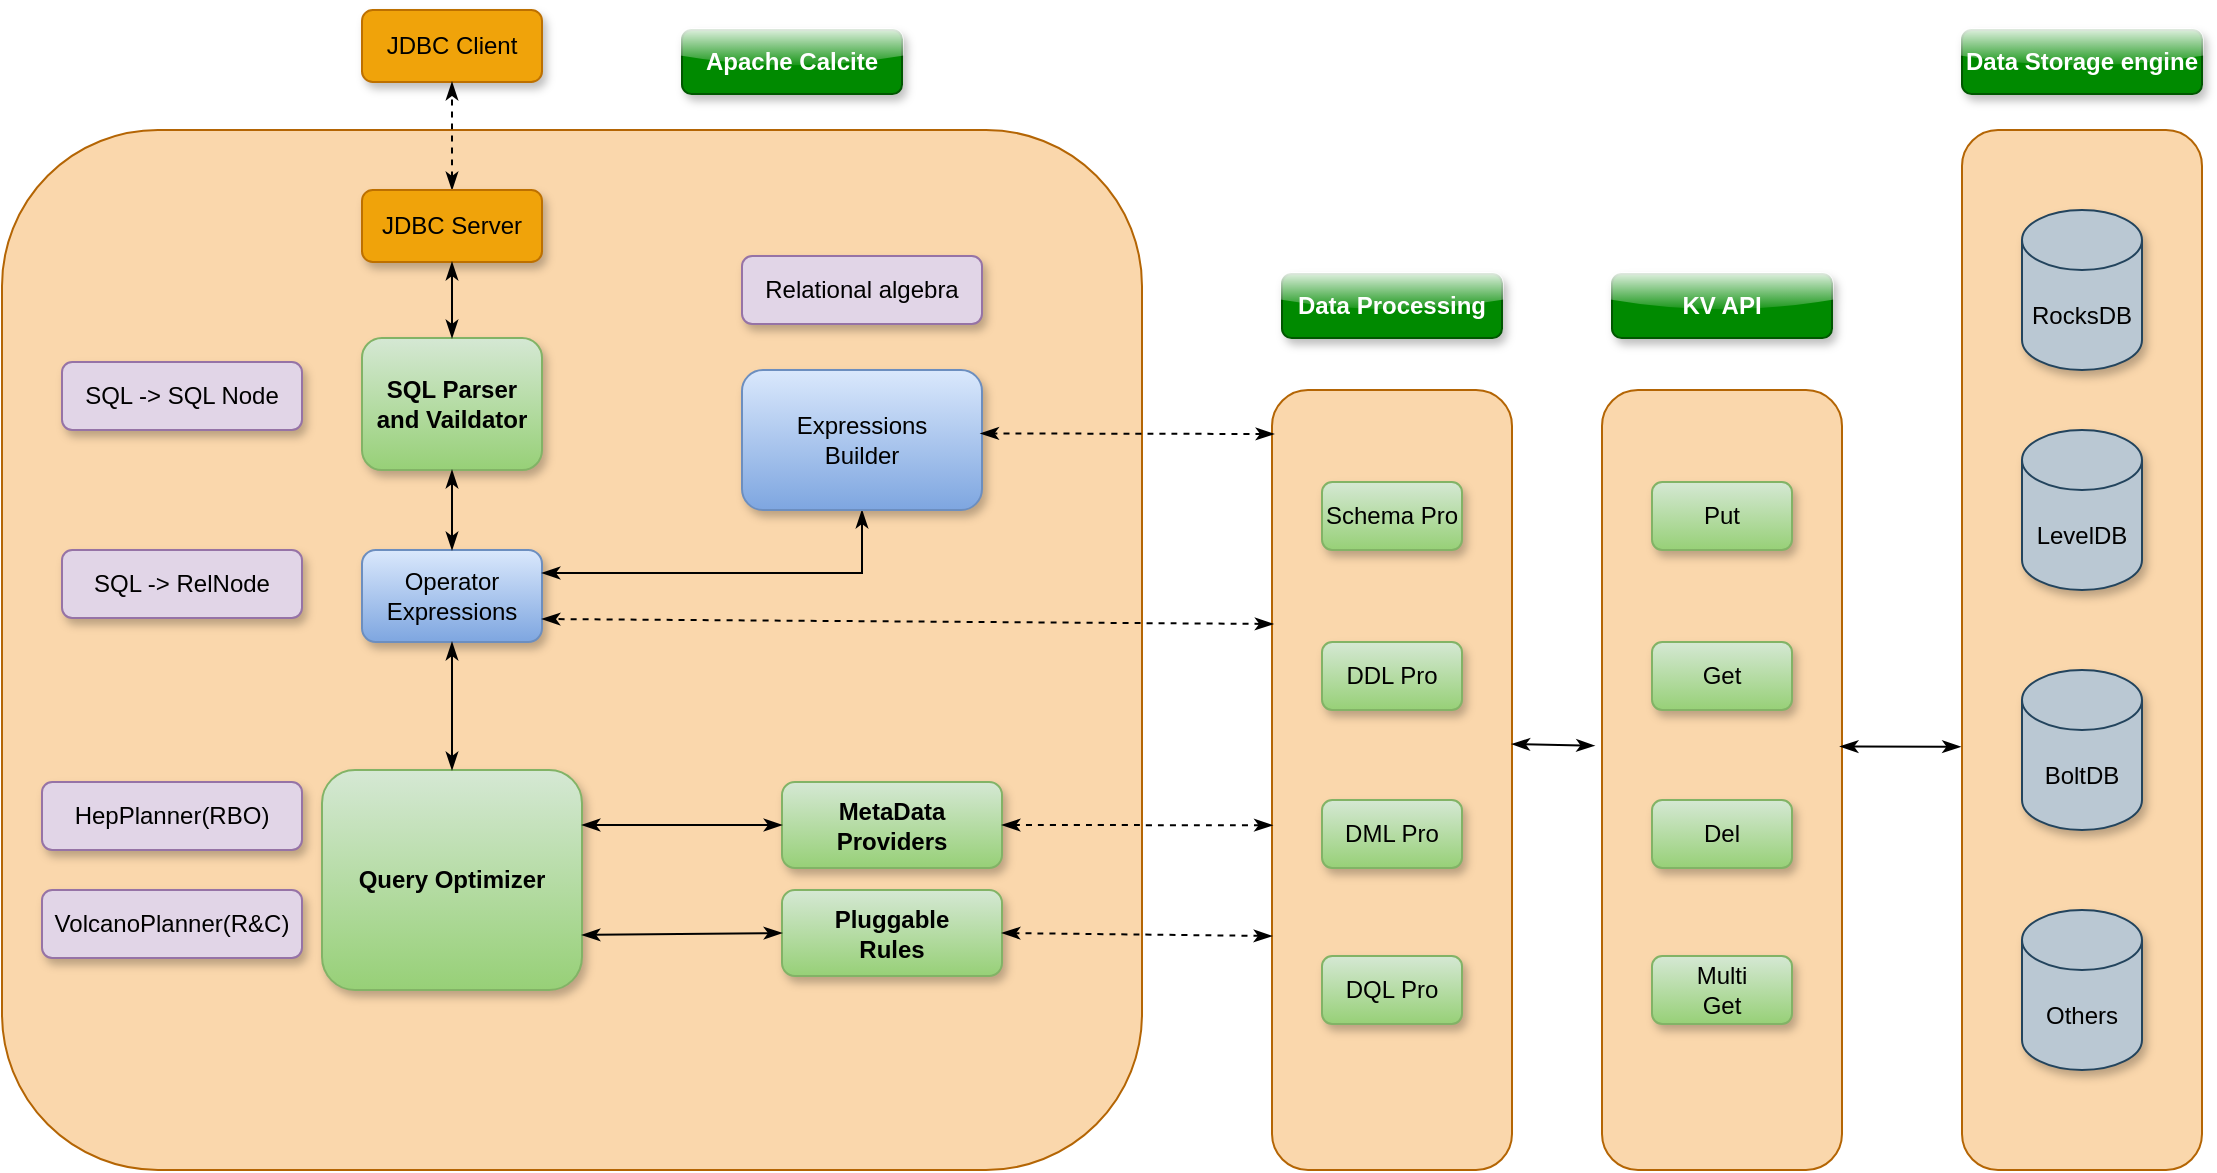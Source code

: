 <mxfile version="15.3.4" type="github">
  <diagram id="HBHdWC7SzEduz1R7-0jp" name="Page-1">
    <mxGraphModel dx="2519" dy="773" grid="1" gridSize="10" guides="1" tooltips="1" connect="1" arrows="1" fold="1" page="1" pageScale="1" pageWidth="1169" pageHeight="827" math="0" shadow="0">
      <root>
        <mxCell id="0" />
        <mxCell id="1" parent="0" />
        <mxCell id="djNdCWOYUqXFb6dIhVZj-1" value="" style="rounded=1;whiteSpace=wrap;html=1;hachureGap=4;pointerEvents=0;strokeWidth=1;glass=0;shadow=0;fillColor=#fad7ac;strokeColor=#b46504;" parent="1" vertex="1">
          <mxGeometry x="-50" y="520" width="570" height="520" as="geometry" />
        </mxCell>
        <mxCell id="djNdCWOYUqXFb6dIhVZj-2" value="Apache Calcite" style="rounded=1;whiteSpace=wrap;html=1;hachureGap=4;pointerEvents=0;fillColor=#008a00;strokeColor=#005700;fontColor=#ffffff;fontStyle=1;shadow=1;glass=1;" parent="1" vertex="1">
          <mxGeometry x="290" y="470" width="110" height="32" as="geometry" />
        </mxCell>
        <mxCell id="djNdCWOYUqXFb6dIhVZj-3" value="JDBC Client" style="rounded=1;whiteSpace=wrap;html=1;shadow=1;glass=0;hachureGap=4;pointerEvents=0;strokeWidth=1;fillColor=#f0a30a;strokeColor=#BD7000;fontColor=#000000;sketch=0;" parent="1" vertex="1">
          <mxGeometry x="130" y="460" width="90" height="36" as="geometry" />
        </mxCell>
        <mxCell id="djNdCWOYUqXFb6dIhVZj-12" value="" style="edgeStyle=none;curved=1;rounded=0;orthogonalLoop=1;jettySize=auto;html=1;endArrow=classicThin;sourcePerimeterSpacing=8;targetPerimeterSpacing=8;dashed=1;startArrow=classicThin;startFill=1;endFill=1;entryX=0.5;entryY=1;entryDx=0;entryDy=0;exitX=0.5;exitY=0;exitDx=0;exitDy=0;" parent="1" source="djNdCWOYUqXFb6dIhVZj-5" target="djNdCWOYUqXFb6dIhVZj-3" edge="1">
          <mxGeometry relative="1" as="geometry">
            <mxPoint x="173" y="540" as="sourcePoint" />
            <Array as="points" />
          </mxGeometry>
        </mxCell>
        <mxCell id="djNdCWOYUqXFb6dIhVZj-5" value="JDBC Server" style="rounded=1;whiteSpace=wrap;html=1;shadow=1;glass=0;hachureGap=4;pointerEvents=0;strokeWidth=1;fillColor=#f0a30a;strokeColor=#BD7000;fontColor=#000000;" parent="1" vertex="1">
          <mxGeometry x="130" y="550" width="90" height="36" as="geometry" />
        </mxCell>
        <mxCell id="djNdCWOYUqXFb6dIhVZj-6" value="SQL Parser&lt;br&gt;and Vaildator" style="rounded=1;whiteSpace=wrap;html=1;shadow=1;glass=0;hachureGap=4;pointerEvents=0;strokeWidth=1;fillColor=#d5e8d4;fontStyle=1;strokeColor=#82b366;gradientColor=#97d077;" parent="1" vertex="1">
          <mxGeometry x="130" y="624" width="90" height="66" as="geometry" />
        </mxCell>
        <mxCell id="djNdCWOYUqXFb6dIhVZj-7" value="Operator&lt;br&gt;Expressions" style="rounded=1;whiteSpace=wrap;html=1;shadow=1;glass=0;hachureGap=4;pointerEvents=0;strokeWidth=1;fillColor=#dae8fc;gradientColor=#7ea6e0;strokeColor=#6c8ebf;" parent="1" vertex="1">
          <mxGeometry x="130" y="730" width="90" height="46" as="geometry" />
        </mxCell>
        <mxCell id="djNdCWOYUqXFb6dIhVZj-8" value="Query Optimizer" style="rounded=1;whiteSpace=wrap;html=1;shadow=1;glass=0;hachureGap=4;pointerEvents=0;strokeWidth=1;fillColor=#d5e8d4;fontStyle=1;gradientColor=#97d077;strokeColor=#82b366;" parent="1" vertex="1">
          <mxGeometry x="110" y="840" width="130" height="110" as="geometry" />
        </mxCell>
        <mxCell id="djNdCWOYUqXFb6dIhVZj-17" style="edgeStyle=orthogonalEdgeStyle;rounded=0;orthogonalLoop=1;jettySize=auto;html=1;exitX=0.5;exitY=1;exitDx=0;exitDy=0;startArrow=classicThin;startFill=1;endArrow=classicThin;endFill=1;sourcePerimeterSpacing=8;targetPerimeterSpacing=8;entryX=1;entryY=0.25;entryDx=0;entryDy=0;" parent="1" source="djNdCWOYUqXFb6dIhVZj-9" target="djNdCWOYUqXFb6dIhVZj-7" edge="1">
          <mxGeometry relative="1" as="geometry" />
        </mxCell>
        <mxCell id="djNdCWOYUqXFb6dIhVZj-9" value="Expressions&lt;br&gt;Builder" style="rounded=1;whiteSpace=wrap;html=1;shadow=1;glass=0;hachureGap=4;pointerEvents=0;strokeWidth=1;fillColor=#dae8fc;gradientColor=#7ea6e0;strokeColor=#6c8ebf;" parent="1" vertex="1">
          <mxGeometry x="320" y="640" width="120" height="70" as="geometry" />
        </mxCell>
        <mxCell id="djNdCWOYUqXFb6dIhVZj-10" value="MetaData&lt;br&gt;Providers" style="rounded=1;whiteSpace=wrap;html=1;shadow=1;glass=0;hachureGap=4;pointerEvents=0;strokeWidth=1;fillColor=#d5e8d4;fontStyle=1;gradientColor=#97d077;strokeColor=#82b366;" parent="1" vertex="1">
          <mxGeometry x="340" y="846" width="110" height="43" as="geometry" />
        </mxCell>
        <mxCell id="djNdCWOYUqXFb6dIhVZj-11" value="Pluggable&lt;br&gt;Rules" style="rounded=1;whiteSpace=wrap;html=1;shadow=1;glass=0;hachureGap=4;pointerEvents=0;strokeWidth=1;fillColor=#d5e8d4;fontStyle=1;gradientColor=#97d077;strokeColor=#82b366;" parent="1" vertex="1">
          <mxGeometry x="340" y="900" width="110" height="43" as="geometry" />
        </mxCell>
        <mxCell id="djNdCWOYUqXFb6dIhVZj-13" value="" style="edgeStyle=none;curved=1;rounded=0;orthogonalLoop=1;jettySize=auto;html=1;endArrow=classicThin;sourcePerimeterSpacing=8;targetPerimeterSpacing=8;startArrow=classicThin;startFill=1;endFill=1;entryX=0.5;entryY=1;entryDx=0;entryDy=0;exitX=0.5;exitY=0;exitDx=0;exitDy=0;" parent="1" source="djNdCWOYUqXFb6dIhVZj-6" target="djNdCWOYUqXFb6dIhVZj-5" edge="1">
          <mxGeometry relative="1" as="geometry">
            <mxPoint x="175" y="620" as="sourcePoint" />
            <mxPoint x="175.21" y="596" as="targetPoint" />
          </mxGeometry>
        </mxCell>
        <mxCell id="djNdCWOYUqXFb6dIhVZj-14" value="" style="edgeStyle=none;curved=1;rounded=0;orthogonalLoop=1;jettySize=auto;html=1;endArrow=classicThin;sourcePerimeterSpacing=8;targetPerimeterSpacing=8;startArrow=classicThin;startFill=1;endFill=1;exitX=0.5;exitY=0;exitDx=0;exitDy=0;" parent="1" source="djNdCWOYUqXFb6dIhVZj-7" edge="1">
          <mxGeometry relative="1" as="geometry">
            <mxPoint x="185" y="634.0" as="sourcePoint" />
            <mxPoint x="175" y="690" as="targetPoint" />
          </mxGeometry>
        </mxCell>
        <mxCell id="djNdCWOYUqXFb6dIhVZj-15" value="" style="edgeStyle=none;curved=1;rounded=0;orthogonalLoop=1;jettySize=auto;html=1;endArrow=classicThin;sourcePerimeterSpacing=8;targetPerimeterSpacing=8;startArrow=classicThin;startFill=1;endFill=1;entryX=0.5;entryY=1;entryDx=0;entryDy=0;exitX=0.5;exitY=0;exitDx=0;exitDy=0;" parent="1" source="djNdCWOYUqXFb6dIhVZj-8" target="djNdCWOYUqXFb6dIhVZj-7" edge="1">
          <mxGeometry relative="1" as="geometry">
            <mxPoint x="240" y="804.0" as="sourcePoint" />
            <mxPoint x="240" y="766" as="targetPoint" />
          </mxGeometry>
        </mxCell>
        <mxCell id="djNdCWOYUqXFb6dIhVZj-19" value="" style="edgeStyle=none;curved=1;rounded=0;orthogonalLoop=1;jettySize=auto;html=1;endArrow=classicThin;sourcePerimeterSpacing=8;targetPerimeterSpacing=8;startArrow=classicThin;startFill=1;endFill=1;entryX=0;entryY=0.5;entryDx=0;entryDy=0;exitX=1;exitY=0.25;exitDx=0;exitDy=0;" parent="1" source="djNdCWOYUqXFb6dIhVZj-8" target="djNdCWOYUqXFb6dIhVZj-10" edge="1">
          <mxGeometry relative="1" as="geometry">
            <mxPoint x="185" y="850" as="sourcePoint" />
            <mxPoint x="185" y="786" as="targetPoint" />
          </mxGeometry>
        </mxCell>
        <mxCell id="djNdCWOYUqXFb6dIhVZj-20" value="" style="edgeStyle=none;curved=1;rounded=0;orthogonalLoop=1;jettySize=auto;html=1;endArrow=classicThin;sourcePerimeterSpacing=8;targetPerimeterSpacing=8;startArrow=classicThin;startFill=1;endFill=1;entryX=0;entryY=0.5;entryDx=0;entryDy=0;exitX=1;exitY=0.75;exitDx=0;exitDy=0;" parent="1" source="djNdCWOYUqXFb6dIhVZj-8" target="djNdCWOYUqXFb6dIhVZj-11" edge="1">
          <mxGeometry relative="1" as="geometry">
            <mxPoint x="250" y="877.5" as="sourcePoint" />
            <mxPoint x="350" y="877.5" as="targetPoint" />
          </mxGeometry>
        </mxCell>
        <mxCell id="djNdCWOYUqXFb6dIhVZj-21" value="Data Processing" style="rounded=1;whiteSpace=wrap;html=1;hachureGap=4;pointerEvents=0;fillColor=#008a00;strokeColor=#005700;fontColor=#ffffff;fontStyle=1;shadow=1;glass=1;" parent="1" vertex="1">
          <mxGeometry x="590" y="592" width="110" height="32" as="geometry" />
        </mxCell>
        <mxCell id="djNdCWOYUqXFb6dIhVZj-22" value="KV API" style="rounded=1;whiteSpace=wrap;html=1;hachureGap=4;pointerEvents=0;fillColor=#008a00;strokeColor=#005700;fontColor=#ffffff;fontStyle=1;shadow=1;glass=1;" parent="1" vertex="1">
          <mxGeometry x="755" y="592" width="110" height="32" as="geometry" />
        </mxCell>
        <mxCell id="djNdCWOYUqXFb6dIhVZj-23" value="Data Storage engine" style="rounded=1;whiteSpace=wrap;html=1;hachureGap=4;pointerEvents=0;fillColor=#008a00;strokeColor=#005700;fontColor=#ffffff;fontStyle=1;shadow=1;glass=1;" parent="1" vertex="1">
          <mxGeometry x="930" y="470" width="120" height="32" as="geometry" />
        </mxCell>
        <mxCell id="djNdCWOYUqXFb6dIhVZj-24" value="" style="rounded=1;whiteSpace=wrap;html=1;shadow=0;glass=0;hachureGap=4;pointerEvents=0;strokeWidth=1;fillColor=#fad7ac;strokeColor=#b46504;" parent="1" vertex="1">
          <mxGeometry x="585" y="650" width="120" height="390" as="geometry" />
        </mxCell>
        <mxCell id="djNdCWOYUqXFb6dIhVZj-25" value="" style="rounded=1;whiteSpace=wrap;html=1;shadow=0;glass=0;hachureGap=4;pointerEvents=0;strokeWidth=1;fillColor=#fad7ac;strokeColor=#b46504;" parent="1" vertex="1">
          <mxGeometry x="750" y="650" width="120" height="390" as="geometry" />
        </mxCell>
        <mxCell id="djNdCWOYUqXFb6dIhVZj-26" value="" style="rounded=1;whiteSpace=wrap;html=1;shadow=0;glass=0;hachureGap=4;pointerEvents=0;strokeWidth=1;fillColor=#fad7ac;strokeColor=#b46504;" parent="1" vertex="1">
          <mxGeometry x="930" y="520" width="120" height="520" as="geometry" />
        </mxCell>
        <mxCell id="djNdCWOYUqXFb6dIhVZj-27" value="" style="edgeStyle=none;curved=1;rounded=0;orthogonalLoop=1;jettySize=auto;html=1;endArrow=classicThin;sourcePerimeterSpacing=8;targetPerimeterSpacing=8;dashed=1;startArrow=classicThin;startFill=1;endFill=1;entryX=0.994;entryY=0.453;entryDx=0;entryDy=0;entryPerimeter=0;" parent="1" target="djNdCWOYUqXFb6dIhVZj-9" edge="1">
          <mxGeometry relative="1" as="geometry">
            <mxPoint x="586" y="672" as="sourcePoint" />
            <mxPoint x="480" y="730" as="targetPoint" />
            <Array as="points" />
          </mxGeometry>
        </mxCell>
        <mxCell id="djNdCWOYUqXFb6dIhVZj-28" value="" style="edgeStyle=none;curved=1;rounded=0;orthogonalLoop=1;jettySize=auto;html=1;endArrow=classicThin;sourcePerimeterSpacing=8;targetPerimeterSpacing=8;dashed=1;startArrow=classicThin;startFill=1;endFill=1;entryX=1;entryY=0.75;entryDx=0;entryDy=0;exitX=0.005;exitY=0.3;exitDx=0;exitDy=0;exitPerimeter=0;" parent="1" source="djNdCWOYUqXFb6dIhVZj-24" target="djNdCWOYUqXFb6dIhVZj-7" edge="1">
          <mxGeometry relative="1" as="geometry">
            <mxPoint x="591.52" y="681.06" as="sourcePoint" />
            <mxPoint x="449.28" y="681.71" as="targetPoint" />
            <Array as="points" />
          </mxGeometry>
        </mxCell>
        <mxCell id="djNdCWOYUqXFb6dIhVZj-29" value="" style="edgeStyle=none;curved=1;rounded=0;orthogonalLoop=1;jettySize=auto;html=1;endArrow=classicThin;sourcePerimeterSpacing=8;targetPerimeterSpacing=8;dashed=1;startArrow=classicThin;startFill=1;endFill=1;entryX=1;entryY=0.5;entryDx=0;entryDy=0;exitX=0.002;exitY=0.558;exitDx=0;exitDy=0;exitPerimeter=0;" parent="1" source="djNdCWOYUqXFb6dIhVZj-24" target="djNdCWOYUqXFb6dIhVZj-10" edge="1">
          <mxGeometry relative="1" as="geometry">
            <mxPoint x="580" y="868" as="sourcePoint" />
            <mxPoint x="459.28" y="691.71" as="targetPoint" />
            <Array as="points" />
          </mxGeometry>
        </mxCell>
        <mxCell id="djNdCWOYUqXFb6dIhVZj-30" value="" style="edgeStyle=none;curved=1;rounded=0;orthogonalLoop=1;jettySize=auto;html=1;endArrow=classicThin;sourcePerimeterSpacing=8;targetPerimeterSpacing=8;dashed=1;startArrow=classicThin;startFill=1;endFill=1;entryX=1;entryY=0.5;entryDx=0;entryDy=0;exitX=0;exitY=0.7;exitDx=0;exitDy=0;exitPerimeter=0;" parent="1" source="djNdCWOYUqXFb6dIhVZj-24" target="djNdCWOYUqXFb6dIhVZj-11" edge="1">
          <mxGeometry relative="1" as="geometry">
            <mxPoint x="580" y="922" as="sourcePoint" />
            <mxPoint x="460" y="877.5" as="targetPoint" />
            <Array as="points" />
          </mxGeometry>
        </mxCell>
        <mxCell id="djNdCWOYUqXFb6dIhVZj-32" value="" style="edgeStyle=none;curved=1;rounded=0;orthogonalLoop=1;jettySize=auto;html=1;endArrow=classicThin;sourcePerimeterSpacing=8;targetPerimeterSpacing=8;startArrow=classicThin;startFill=1;endFill=1;exitX=-0.031;exitY=0.456;exitDx=0;exitDy=0;entryX=0.999;entryY=0.454;entryDx=0;entryDy=0;entryPerimeter=0;exitPerimeter=0;" parent="1" source="djNdCWOYUqXFb6dIhVZj-25" target="djNdCWOYUqXFb6dIhVZj-24" edge="1">
          <mxGeometry relative="1" as="geometry">
            <mxPoint x="730" y="914" as="sourcePoint" />
            <mxPoint x="720" y="850" as="targetPoint" />
          </mxGeometry>
        </mxCell>
        <mxCell id="djNdCWOYUqXFb6dIhVZj-33" value="" style="edgeStyle=none;curved=1;rounded=0;orthogonalLoop=1;jettySize=auto;html=1;endArrow=classicThin;sourcePerimeterSpacing=8;targetPerimeterSpacing=8;startArrow=classicThin;startFill=1;endFill=1;exitX=0.992;exitY=0.457;exitDx=0;exitDy=0;exitPerimeter=0;entryX=-0.006;entryY=0.593;entryDx=0;entryDy=0;entryPerimeter=0;" parent="1" source="djNdCWOYUqXFb6dIhVZj-25" target="djNdCWOYUqXFb6dIhVZj-26" edge="1">
          <mxGeometry relative="1" as="geometry">
            <mxPoint x="756.28" y="837.84" as="sourcePoint" />
            <mxPoint x="928" y="826" as="targetPoint" />
          </mxGeometry>
        </mxCell>
        <mxCell id="djNdCWOYUqXFb6dIhVZj-34" value="RocksDB" style="shape=cylinder3;whiteSpace=wrap;html=1;boundedLbl=1;backgroundOutline=1;size=15;rounded=1;shadow=1;glass=0;hachureGap=4;pointerEvents=0;strokeWidth=1;fillColor=#bac8d3;strokeColor=#23445d;" parent="1" vertex="1">
          <mxGeometry x="960" y="560" width="60" height="80" as="geometry" />
        </mxCell>
        <mxCell id="djNdCWOYUqXFb6dIhVZj-35" value="LevelDB" style="shape=cylinder3;whiteSpace=wrap;html=1;boundedLbl=1;backgroundOutline=1;size=15;rounded=1;shadow=1;glass=0;hachureGap=4;pointerEvents=0;strokeWidth=1;fillColor=#bac8d3;strokeColor=#23445d;" parent="1" vertex="1">
          <mxGeometry x="960" y="670" width="60" height="80" as="geometry" />
        </mxCell>
        <mxCell id="djNdCWOYUqXFb6dIhVZj-36" value="BoltDB" style="shape=cylinder3;whiteSpace=wrap;html=1;boundedLbl=1;backgroundOutline=1;size=15;rounded=1;shadow=1;glass=0;hachureGap=4;pointerEvents=0;strokeWidth=1;fillColor=#bac8d3;strokeColor=#23445d;" parent="1" vertex="1">
          <mxGeometry x="960" y="790" width="60" height="80" as="geometry" />
        </mxCell>
        <mxCell id="djNdCWOYUqXFb6dIhVZj-37" value="Others" style="shape=cylinder3;whiteSpace=wrap;html=1;boundedLbl=1;backgroundOutline=1;size=15;rounded=1;shadow=1;glass=0;hachureGap=4;pointerEvents=0;strokeWidth=1;fillColor=#bac8d3;strokeColor=#23445d;" parent="1" vertex="1">
          <mxGeometry x="960" y="910" width="60" height="80" as="geometry" />
        </mxCell>
        <mxCell id="djNdCWOYUqXFb6dIhVZj-40" value="Schema Pro" style="rounded=1;whiteSpace=wrap;html=1;shadow=1;glass=0;hachureGap=4;pointerEvents=0;strokeWidth=1;fillColor=#d5e8d4;strokeColor=#82b366;gradientColor=#97d077;" parent="1" vertex="1">
          <mxGeometry x="610" y="696" width="70" height="34" as="geometry" />
        </mxCell>
        <mxCell id="djNdCWOYUqXFb6dIhVZj-41" value="DDL Pro" style="rounded=1;whiteSpace=wrap;html=1;shadow=1;glass=0;hachureGap=4;pointerEvents=0;strokeWidth=1;fillColor=#d5e8d4;gradientColor=#97d077;strokeColor=#82b366;" parent="1" vertex="1">
          <mxGeometry x="610" y="776" width="70" height="34" as="geometry" />
        </mxCell>
        <mxCell id="djNdCWOYUqXFb6dIhVZj-42" value="DML Pro" style="rounded=1;whiteSpace=wrap;html=1;shadow=1;glass=0;hachureGap=4;pointerEvents=0;strokeWidth=1;fillColor=#d5e8d4;gradientColor=#97d077;strokeColor=#82b366;" parent="1" vertex="1">
          <mxGeometry x="610" y="855" width="70" height="34" as="geometry" />
        </mxCell>
        <mxCell id="djNdCWOYUqXFb6dIhVZj-43" value="DQL Pro" style="rounded=1;whiteSpace=wrap;html=1;shadow=1;glass=0;hachureGap=4;pointerEvents=0;strokeWidth=1;fillColor=#d5e8d4;gradientColor=#97d077;strokeColor=#82b366;" parent="1" vertex="1">
          <mxGeometry x="610" y="933" width="70" height="34" as="geometry" />
        </mxCell>
        <mxCell id="djNdCWOYUqXFb6dIhVZj-44" value="Put" style="rounded=1;whiteSpace=wrap;html=1;shadow=1;glass=0;hachureGap=4;pointerEvents=0;strokeWidth=1;fillColor=#d5e8d4;strokeColor=#82b366;gradientColor=#97d077;" parent="1" vertex="1">
          <mxGeometry x="775" y="696" width="70" height="34" as="geometry" />
        </mxCell>
        <mxCell id="djNdCWOYUqXFb6dIhVZj-45" value="Get" style="rounded=1;whiteSpace=wrap;html=1;shadow=1;glass=0;hachureGap=4;pointerEvents=0;strokeWidth=1;fillColor=#d5e8d4;strokeColor=#82b366;gradientColor=#97d077;" parent="1" vertex="1">
          <mxGeometry x="775" y="776" width="70" height="34" as="geometry" />
        </mxCell>
        <mxCell id="djNdCWOYUqXFb6dIhVZj-46" value="Del" style="rounded=1;whiteSpace=wrap;html=1;shadow=1;glass=0;hachureGap=4;pointerEvents=0;strokeWidth=1;fillColor=#d5e8d4;strokeColor=#82b366;gradientColor=#97d077;" parent="1" vertex="1">
          <mxGeometry x="775" y="855" width="70" height="34" as="geometry" />
        </mxCell>
        <mxCell id="djNdCWOYUqXFb6dIhVZj-47" value="Multi&lt;br&gt;Get" style="rounded=1;whiteSpace=wrap;html=1;shadow=1;glass=0;hachureGap=4;pointerEvents=0;strokeWidth=1;fillColor=#d5e8d4;strokeColor=#82b366;gradientColor=#97d077;" parent="1" vertex="1">
          <mxGeometry x="775" y="933" width="70" height="34" as="geometry" />
        </mxCell>
        <mxCell id="EW9m94mLRZ5Z6IOCqKT5-1" value="SQL -&amp;gt; SQL Node" style="rounded=1;whiteSpace=wrap;html=1;shadow=1;hachureGap=4;pointerEvents=0;fillColor=#e1d5e7;strokeColor=#9673a6;sketch=0;glass=0;" vertex="1" parent="1">
          <mxGeometry x="-20" y="636" width="120" height="34" as="geometry" />
        </mxCell>
        <mxCell id="EW9m94mLRZ5Z6IOCqKT5-2" value="SQL -&amp;gt; RelNode" style="rounded=1;whiteSpace=wrap;html=1;shadow=1;hachureGap=4;pointerEvents=0;fillColor=#e1d5e7;strokeColor=#9673a6;sketch=0;glass=0;" vertex="1" parent="1">
          <mxGeometry x="-20" y="730" width="120" height="34" as="geometry" />
        </mxCell>
        <mxCell id="EW9m94mLRZ5Z6IOCqKT5-3" value="VolcanoPlanner(R&amp;amp;C)" style="rounded=1;whiteSpace=wrap;html=1;shadow=1;hachureGap=4;pointerEvents=0;fillColor=#e1d5e7;strokeColor=#9673a6;sketch=0;glass=0;" vertex="1" parent="1">
          <mxGeometry x="-30" y="900" width="130" height="34" as="geometry" />
        </mxCell>
        <mxCell id="EW9m94mLRZ5Z6IOCqKT5-4" value="HepPlanner(RBO)" style="rounded=1;whiteSpace=wrap;html=1;shadow=1;hachureGap=4;pointerEvents=0;fillColor=#e1d5e7;strokeColor=#9673a6;sketch=0;glass=0;" vertex="1" parent="1">
          <mxGeometry x="-30" y="846" width="130" height="34" as="geometry" />
        </mxCell>
        <mxCell id="EW9m94mLRZ5Z6IOCqKT5-6" value="Relational algebra" style="rounded=1;whiteSpace=wrap;html=1;shadow=1;hachureGap=4;pointerEvents=0;fillColor=#e1d5e7;strokeColor=#9673a6;sketch=0;glass=0;" vertex="1" parent="1">
          <mxGeometry x="320" y="583" width="120" height="34" as="geometry" />
        </mxCell>
      </root>
    </mxGraphModel>
  </diagram>
</mxfile>
